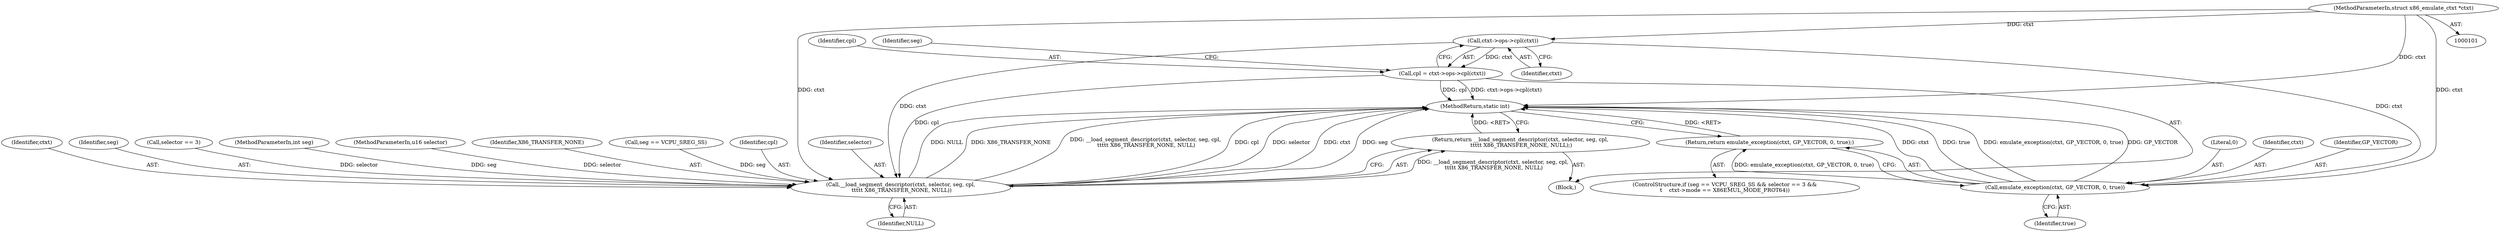 digraph "0_linux_33ab91103b3415e12457e3104f0e4517ce12d0f3_0@pointer" {
"1000109" [label="(Call,ctxt->ops->cpl(ctxt))"];
"1000102" [label="(MethodParameterIn,struct x86_emulate_ctxt *ctxt)"];
"1000107" [label="(Call,cpl = ctxt->ops->cpl(ctxt))"];
"1000132" [label="(Call,__load_segment_descriptor(ctxt, selector, seg, cpl,\n \t\t\t\t\t X86_TRANSFER_NONE, NULL))"];
"1000131" [label="(Return,return __load_segment_descriptor(ctxt, selector, seg, cpl,\n \t\t\t\t\t X86_TRANSFER_NONE, NULL);)"];
"1000126" [label="(Call,emulate_exception(ctxt, GP_VECTOR, 0, true))"];
"1000125" [label="(Return,return emulate_exception(ctxt, GP_VECTOR, 0, true);)"];
"1000108" [label="(Identifier,cpl)"];
"1000105" [label="(Block,)"];
"1000114" [label="(Identifier,seg)"];
"1000126" [label="(Call,emulate_exception(ctxt, GP_VECTOR, 0, true))"];
"1000131" [label="(Return,return __load_segment_descriptor(ctxt, selector, seg, cpl,\n \t\t\t\t\t X86_TRANSFER_NONE, NULL);)"];
"1000107" [label="(Call,cpl = ctxt->ops->cpl(ctxt))"];
"1000129" [label="(Literal,0)"];
"1000127" [label="(Identifier,ctxt)"];
"1000102" [label="(MethodParameterIn,struct x86_emulate_ctxt *ctxt)"];
"1000138" [label="(Identifier,NULL)"];
"1000110" [label="(Identifier,ctxt)"];
"1000134" [label="(Identifier,selector)"];
"1000125" [label="(Return,return emulate_exception(ctxt, GP_VECTOR, 0, true);)"];
"1000130" [label="(Identifier,true)"];
"1000133" [label="(Identifier,ctxt)"];
"1000135" [label="(Identifier,seg)"];
"1000117" [label="(Call,selector == 3)"];
"1000109" [label="(Call,ctxt->ops->cpl(ctxt))"];
"1000104" [label="(MethodParameterIn,int seg)"];
"1000103" [label="(MethodParameterIn,u16 selector)"];
"1000111" [label="(ControlStructure,if (seg == VCPU_SREG_SS && selector == 3 &&\n\t    ctxt->mode == X86EMUL_MODE_PROT64))"];
"1000139" [label="(MethodReturn,static int)"];
"1000132" [label="(Call,__load_segment_descriptor(ctxt, selector, seg, cpl,\n \t\t\t\t\t X86_TRANSFER_NONE, NULL))"];
"1000137" [label="(Identifier,X86_TRANSFER_NONE)"];
"1000113" [label="(Call,seg == VCPU_SREG_SS)"];
"1000128" [label="(Identifier,GP_VECTOR)"];
"1000136" [label="(Identifier,cpl)"];
"1000109" -> "1000107"  [label="AST: "];
"1000109" -> "1000110"  [label="CFG: "];
"1000110" -> "1000109"  [label="AST: "];
"1000107" -> "1000109"  [label="CFG: "];
"1000109" -> "1000107"  [label="DDG: ctxt"];
"1000102" -> "1000109"  [label="DDG: ctxt"];
"1000109" -> "1000126"  [label="DDG: ctxt"];
"1000109" -> "1000132"  [label="DDG: ctxt"];
"1000102" -> "1000101"  [label="AST: "];
"1000102" -> "1000139"  [label="DDG: ctxt"];
"1000102" -> "1000126"  [label="DDG: ctxt"];
"1000102" -> "1000132"  [label="DDG: ctxt"];
"1000107" -> "1000105"  [label="AST: "];
"1000108" -> "1000107"  [label="AST: "];
"1000114" -> "1000107"  [label="CFG: "];
"1000107" -> "1000139"  [label="DDG: cpl"];
"1000107" -> "1000139"  [label="DDG: ctxt->ops->cpl(ctxt)"];
"1000107" -> "1000132"  [label="DDG: cpl"];
"1000132" -> "1000131"  [label="AST: "];
"1000132" -> "1000138"  [label="CFG: "];
"1000133" -> "1000132"  [label="AST: "];
"1000134" -> "1000132"  [label="AST: "];
"1000135" -> "1000132"  [label="AST: "];
"1000136" -> "1000132"  [label="AST: "];
"1000137" -> "1000132"  [label="AST: "];
"1000138" -> "1000132"  [label="AST: "];
"1000131" -> "1000132"  [label="CFG: "];
"1000132" -> "1000139"  [label="DDG: __load_segment_descriptor(ctxt, selector, seg, cpl,\n \t\t\t\t\t X86_TRANSFER_NONE, NULL)"];
"1000132" -> "1000139"  [label="DDG: cpl"];
"1000132" -> "1000139"  [label="DDG: selector"];
"1000132" -> "1000139"  [label="DDG: ctxt"];
"1000132" -> "1000139"  [label="DDG: seg"];
"1000132" -> "1000139"  [label="DDG: NULL"];
"1000132" -> "1000139"  [label="DDG: X86_TRANSFER_NONE"];
"1000132" -> "1000131"  [label="DDG: __load_segment_descriptor(ctxt, selector, seg, cpl,\n \t\t\t\t\t X86_TRANSFER_NONE, NULL)"];
"1000117" -> "1000132"  [label="DDG: selector"];
"1000103" -> "1000132"  [label="DDG: selector"];
"1000113" -> "1000132"  [label="DDG: seg"];
"1000104" -> "1000132"  [label="DDG: seg"];
"1000131" -> "1000105"  [label="AST: "];
"1000139" -> "1000131"  [label="CFG: "];
"1000131" -> "1000139"  [label="DDG: <RET>"];
"1000126" -> "1000125"  [label="AST: "];
"1000126" -> "1000130"  [label="CFG: "];
"1000127" -> "1000126"  [label="AST: "];
"1000128" -> "1000126"  [label="AST: "];
"1000129" -> "1000126"  [label="AST: "];
"1000130" -> "1000126"  [label="AST: "];
"1000125" -> "1000126"  [label="CFG: "];
"1000126" -> "1000139"  [label="DDG: ctxt"];
"1000126" -> "1000139"  [label="DDG: true"];
"1000126" -> "1000139"  [label="DDG: emulate_exception(ctxt, GP_VECTOR, 0, true)"];
"1000126" -> "1000139"  [label="DDG: GP_VECTOR"];
"1000126" -> "1000125"  [label="DDG: emulate_exception(ctxt, GP_VECTOR, 0, true)"];
"1000125" -> "1000111"  [label="AST: "];
"1000139" -> "1000125"  [label="CFG: "];
"1000125" -> "1000139"  [label="DDG: <RET>"];
}
